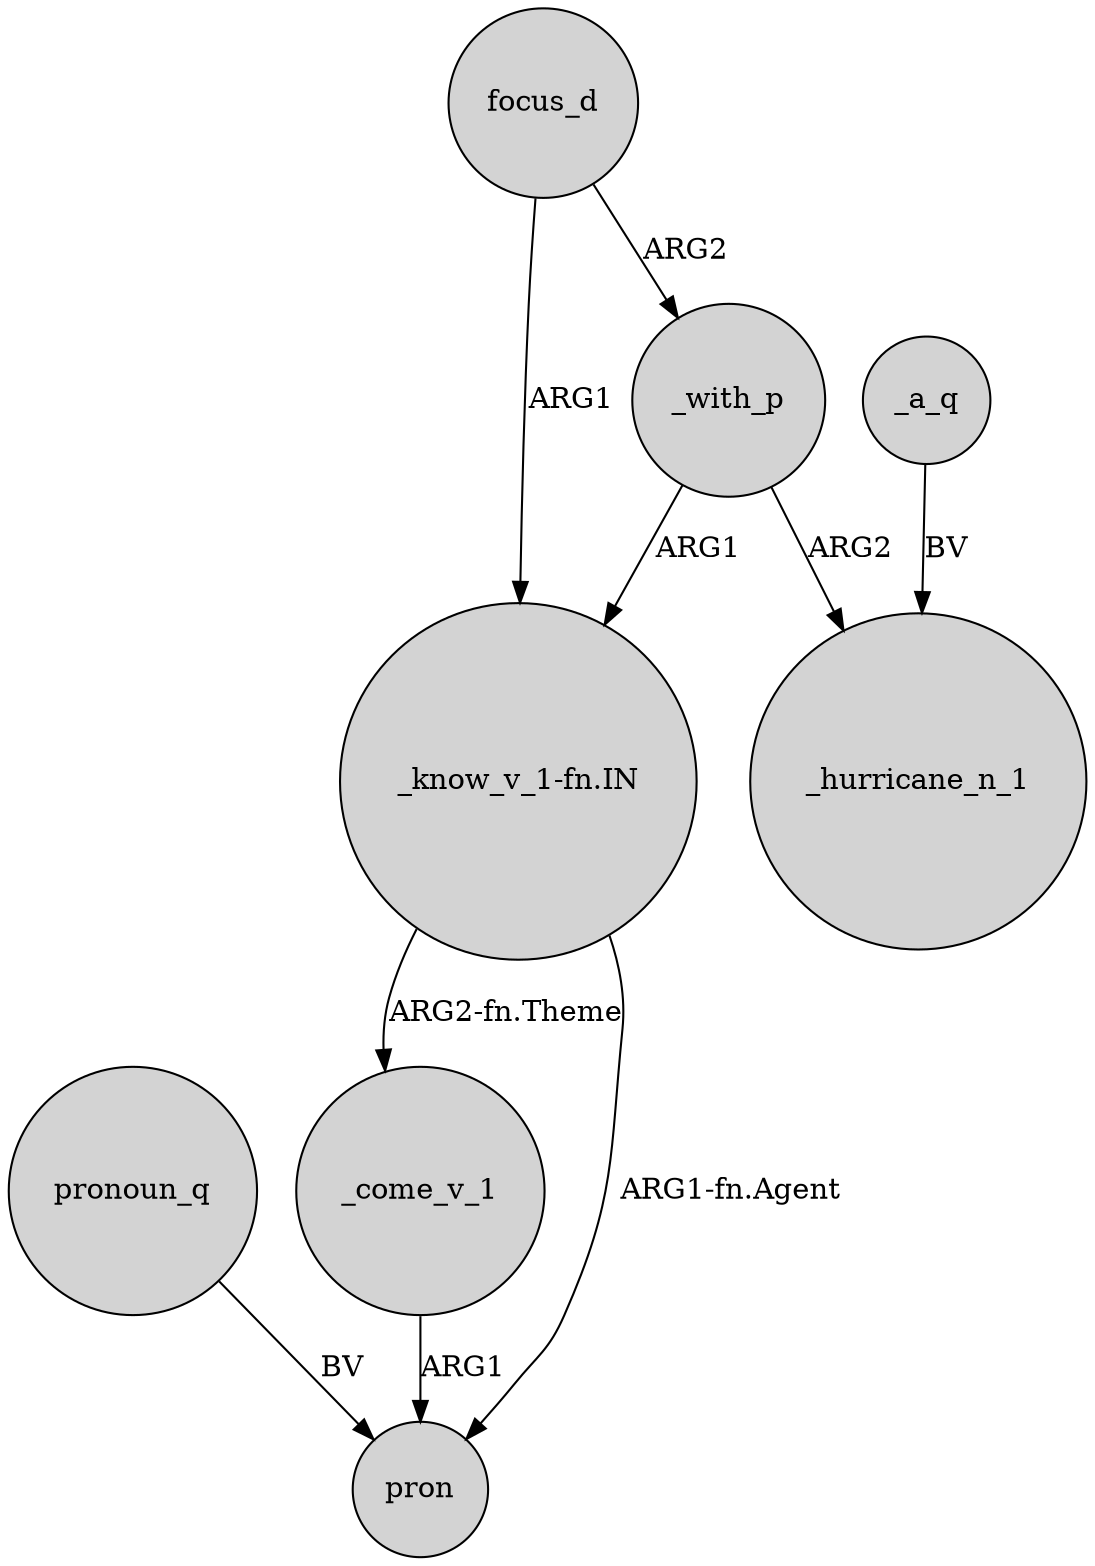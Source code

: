 digraph {
	node [shape=circle style=filled]
	_with_p -> "_know_v_1-fn.IN" [label=ARG1]
	_come_v_1 -> pron [label=ARG1]
	focus_d -> _with_p [label=ARG2]
	"_know_v_1-fn.IN" -> pron [label="ARG1-fn.Agent"]
	_with_p -> _hurricane_n_1 [label=ARG2]
	focus_d -> "_know_v_1-fn.IN" [label=ARG1]
	"_know_v_1-fn.IN" -> _come_v_1 [label="ARG2-fn.Theme"]
	_a_q -> _hurricane_n_1 [label=BV]
	pronoun_q -> pron [label=BV]
}
